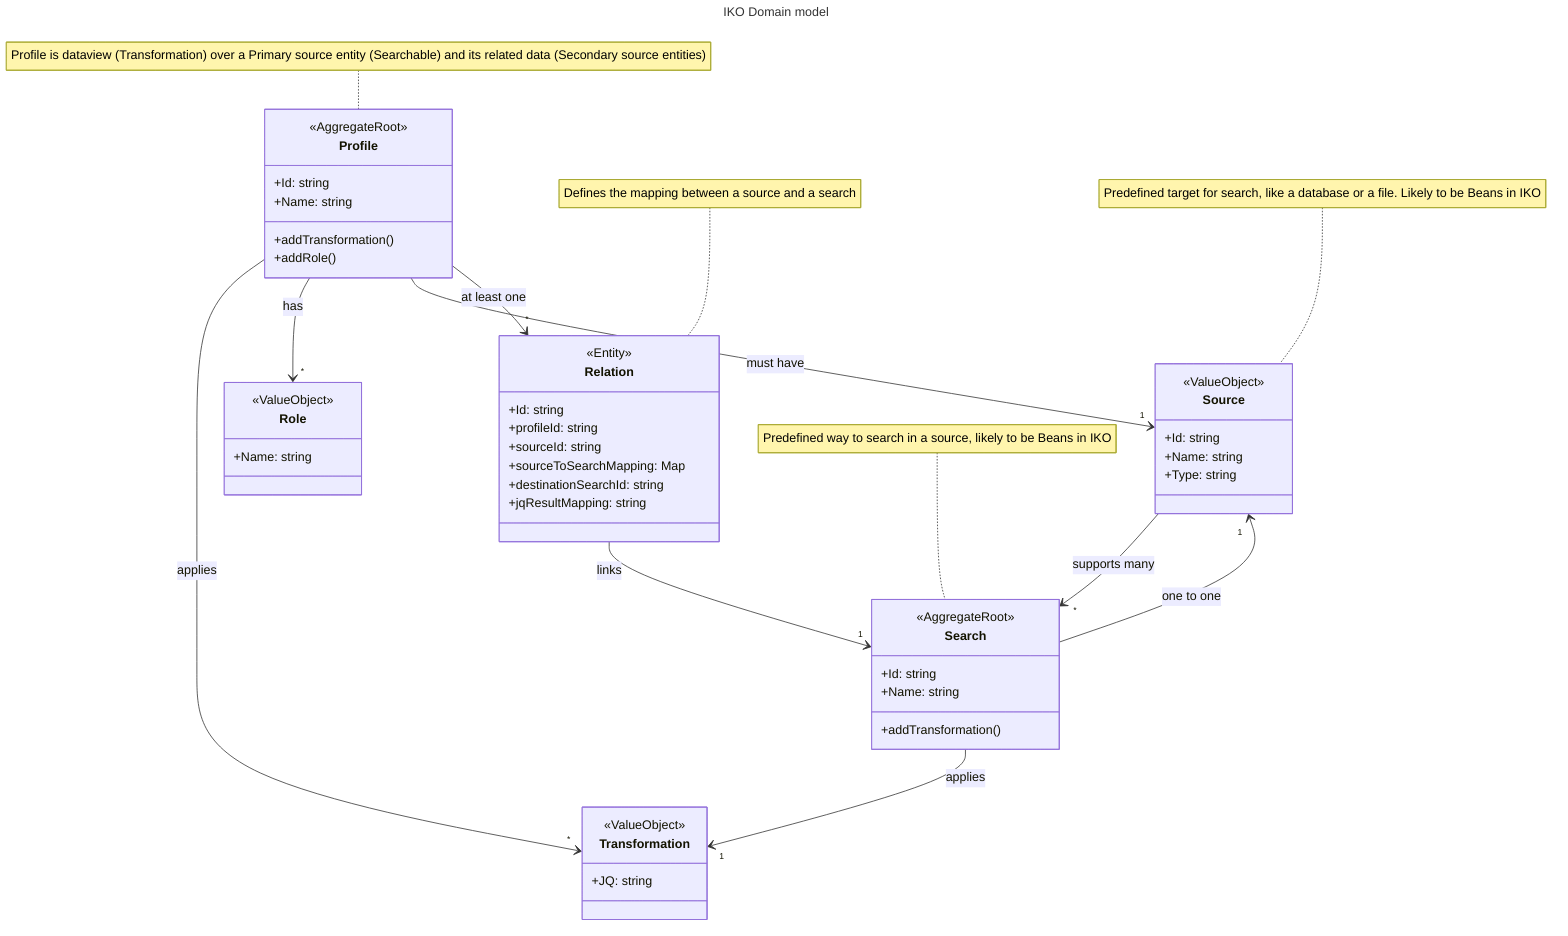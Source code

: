 ---
title: IKO Domain model
---
classDiagram
    note for Relation "Defines the mapping between a source and a search"
    note for Search "Predefined way to search in a source, likely to be Beans in IKO"
    note for Profile "Profile is dataview (Transformation) over a Primary source entity (Searchable) and its related data (Secondary source entities)"
    note for Source "Predefined target for search, like a database or a file. Likely to be Beans in IKO"

    class Profile {
        +Id: string
        +Name: string
        +addTransformation()
        +addRole()
    }

    class Role {
        +Name: string
    }

    class Transformation {
        +JQ: string
    }

    class Search {
        +Id: string
        +Name: string
        +addTransformation()
    }

    class Relation {
        +Id: string
        +profileId: string
        +sourceId: string
        +sourceToSearchMapping: Map<string, string>
        +destinationSearchId: string
        +jqResultMapping: string
    }

    class Source {
        +Id: string
        +Name: string
        +Type: string
    }

    Profile --> "*" Transformation: applies
    Profile --> "*" Role: has
    Profile --> "1" Source: must have
    Profile --> "*" Relation: at least one
    Search --> "1" Source: one to one
    Source --> "*" Search: supports many
    Search --> "1" Transformation: applies
    Relation --> "1" Search: links

    class Profile {
        <<AggregateRoot>>
    }

    class Search {
        <<AggregateRoot>>
    }

    class Transformation {
        <<ValueObject>>
    }

    class Role {
        <<ValueObject>>
    }

    class Relation {
        <<Entity>>
    }

    class Source {
        <<ValueObject>>
    }